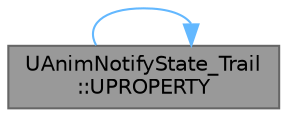 digraph "UAnimNotifyState_Trail::UPROPERTY"
{
 // INTERACTIVE_SVG=YES
 // LATEX_PDF_SIZE
  bgcolor="transparent";
  edge [fontname=Helvetica,fontsize=10,labelfontname=Helvetica,labelfontsize=10];
  node [fontname=Helvetica,fontsize=10,shape=box,height=0.2,width=0.4];
  rankdir="LR";
  Node1 [id="Node000001",label="UAnimNotifyState_Trail\l::UPROPERTY",height=0.2,width=0.4,color="gray40", fillcolor="grey60", style="filled", fontcolor="black",tooltip="Name of the first socket defining this trail."];
  Node1 -> Node1 [id="edge1_Node000001_Node000001",color="steelblue1",style="solid",tooltip=" "];
}
